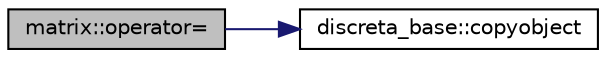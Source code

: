 digraph "matrix::operator="
{
  edge [fontname="Helvetica",fontsize="10",labelfontname="Helvetica",labelfontsize="10"];
  node [fontname="Helvetica",fontsize="10",shape=record];
  rankdir="LR";
  Node1286 [label="matrix::operator=",height=0.2,width=0.4,color="black", fillcolor="grey75", style="filled", fontcolor="black"];
  Node1286 -> Node1287 [color="midnightblue",fontsize="10",style="solid",fontname="Helvetica"];
  Node1287 [label="discreta_base::copyobject",height=0.2,width=0.4,color="black", fillcolor="white", style="filled",URL="$d7/d71/classdiscreta__base.html#a68fac2b12cefae0bc4d1a41faf9bc862"];
}
